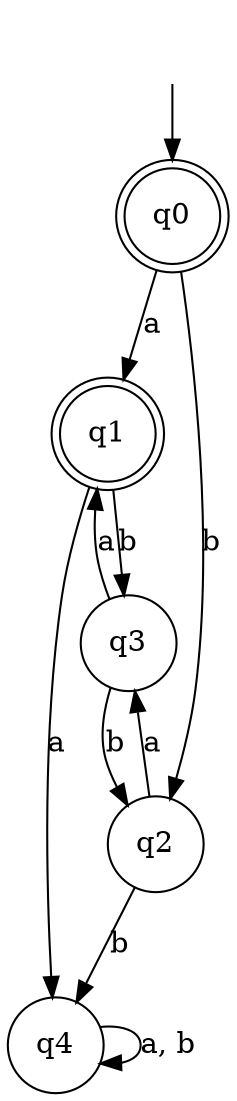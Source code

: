 digraph Automaton {

q1 [shape = doublecircle];

q2 [shape = circle];

q3 [shape = circle];

q4 [shape = circle];

_nil [style = invis];

q0 [shape = doublecircle];

q3 -> q1 [label = "a"];

_nil -> q0;

q3 -> q2 [label = "b"];

q1 -> q3 [label = "b"];

q1 -> q4 [label = "a"];

q2 -> q3 [label = "a"];

q2 -> q4 [label = "b"];

q0 -> q2 [label = "b"];

q0 -> q1 [label = "a"];

q4 -> q4 [label = "a, b"];

}
